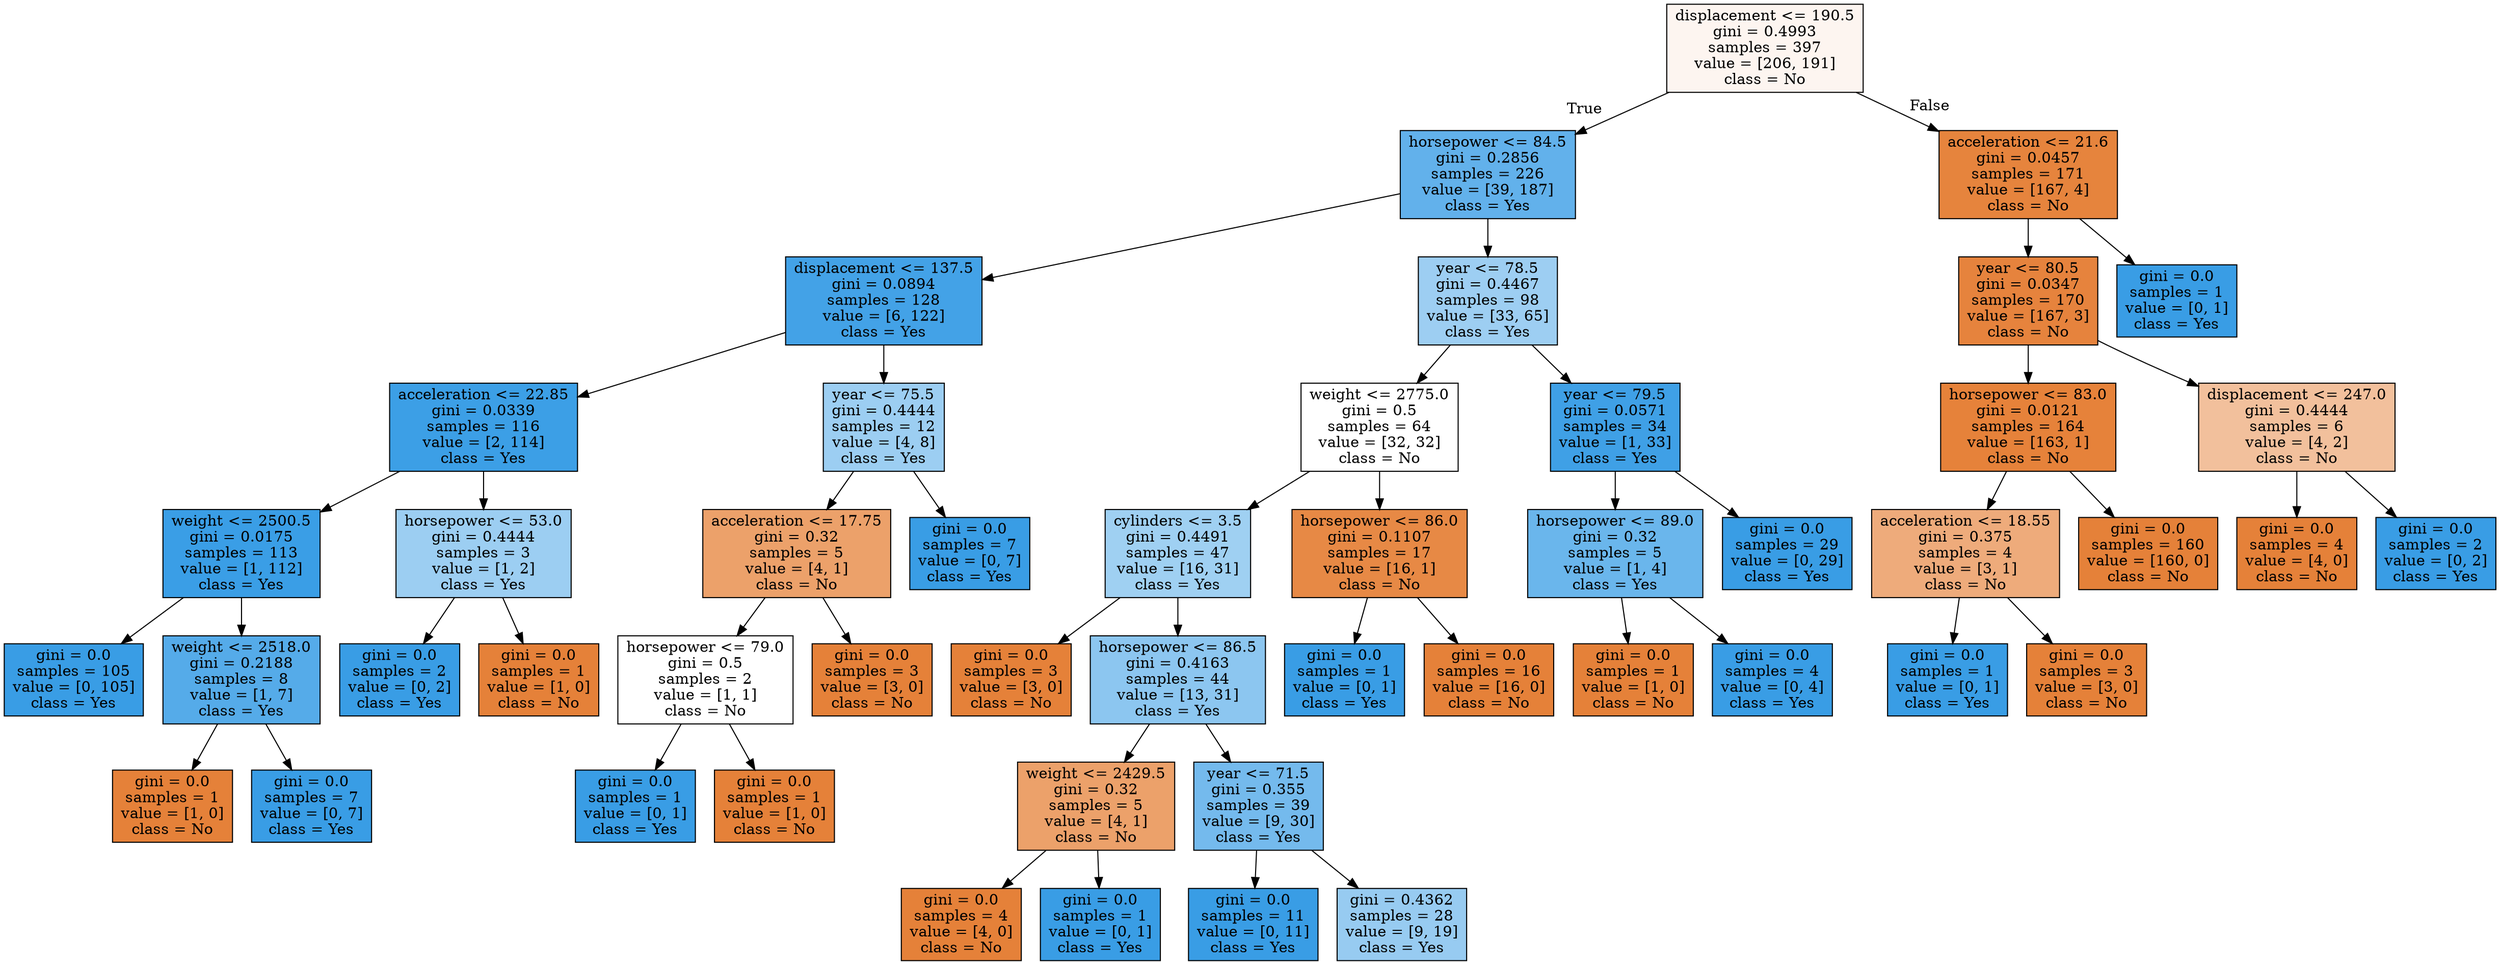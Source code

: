 digraph Tree {
node [shape=box, style="filled", color="black"] ;
0 [label="displacement <= 190.5\ngini = 0.4993\nsamples = 397\nvalue = [206, 191]\nclass = No", fillcolor="#e5813913"] ;
1 [label="horsepower <= 84.5\ngini = 0.2856\nsamples = 226\nvalue = [39, 187]\nclass = Yes", fillcolor="#399de5ca"] ;
0 -> 1 [labeldistance=2.5, labelangle=45, headlabel="True"] ;
2 [label="displacement <= 137.5\ngini = 0.0894\nsamples = 128\nvalue = [6, 122]\nclass = Yes", fillcolor="#399de5f2"] ;
1 -> 2 ;
3 [label="acceleration <= 22.85\ngini = 0.0339\nsamples = 116\nvalue = [2, 114]\nclass = Yes", fillcolor="#399de5fb"] ;
2 -> 3 ;
4 [label="weight <= 2500.5\ngini = 0.0175\nsamples = 113\nvalue = [1, 112]\nclass = Yes", fillcolor="#399de5fd"] ;
3 -> 4 ;
5 [label="gini = 0.0\nsamples = 105\nvalue = [0, 105]\nclass = Yes", fillcolor="#399de5ff"] ;
4 -> 5 ;
6 [label="weight <= 2518.0\ngini = 0.2188\nsamples = 8\nvalue = [1, 7]\nclass = Yes", fillcolor="#399de5db"] ;
4 -> 6 ;
7 [label="gini = 0.0\nsamples = 1\nvalue = [1, 0]\nclass = No", fillcolor="#e58139ff"] ;
6 -> 7 ;
8 [label="gini = 0.0\nsamples = 7\nvalue = [0, 7]\nclass = Yes", fillcolor="#399de5ff"] ;
6 -> 8 ;
9 [label="horsepower <= 53.0\ngini = 0.4444\nsamples = 3\nvalue = [1, 2]\nclass = Yes", fillcolor="#399de57f"] ;
3 -> 9 ;
10 [label="gini = 0.0\nsamples = 2\nvalue = [0, 2]\nclass = Yes", fillcolor="#399de5ff"] ;
9 -> 10 ;
11 [label="gini = 0.0\nsamples = 1\nvalue = [1, 0]\nclass = No", fillcolor="#e58139ff"] ;
9 -> 11 ;
12 [label="year <= 75.5\ngini = 0.4444\nsamples = 12\nvalue = [4, 8]\nclass = Yes", fillcolor="#399de57f"] ;
2 -> 12 ;
13 [label="acceleration <= 17.75\ngini = 0.32\nsamples = 5\nvalue = [4, 1]\nclass = No", fillcolor="#e58139bf"] ;
12 -> 13 ;
14 [label="horsepower <= 79.0\ngini = 0.5\nsamples = 2\nvalue = [1, 1]\nclass = No", fillcolor="#e5813900"] ;
13 -> 14 ;
15 [label="gini = 0.0\nsamples = 1\nvalue = [0, 1]\nclass = Yes", fillcolor="#399de5ff"] ;
14 -> 15 ;
16 [label="gini = 0.0\nsamples = 1\nvalue = [1, 0]\nclass = No", fillcolor="#e58139ff"] ;
14 -> 16 ;
17 [label="gini = 0.0\nsamples = 3\nvalue = [3, 0]\nclass = No", fillcolor="#e58139ff"] ;
13 -> 17 ;
18 [label="gini = 0.0\nsamples = 7\nvalue = [0, 7]\nclass = Yes", fillcolor="#399de5ff"] ;
12 -> 18 ;
19 [label="year <= 78.5\ngini = 0.4467\nsamples = 98\nvalue = [33, 65]\nclass = Yes", fillcolor="#399de57e"] ;
1 -> 19 ;
20 [label="weight <= 2775.0\ngini = 0.5\nsamples = 64\nvalue = [32, 32]\nclass = No", fillcolor="#e5813900"] ;
19 -> 20 ;
21 [label="cylinders <= 3.5\ngini = 0.4491\nsamples = 47\nvalue = [16, 31]\nclass = Yes", fillcolor="#399de57b"] ;
20 -> 21 ;
22 [label="gini = 0.0\nsamples = 3\nvalue = [3, 0]\nclass = No", fillcolor="#e58139ff"] ;
21 -> 22 ;
23 [label="horsepower <= 86.5\ngini = 0.4163\nsamples = 44\nvalue = [13, 31]\nclass = Yes", fillcolor="#399de594"] ;
21 -> 23 ;
24 [label="weight <= 2429.5\ngini = 0.32\nsamples = 5\nvalue = [4, 1]\nclass = No", fillcolor="#e58139bf"] ;
23 -> 24 ;
25 [label="gini = 0.0\nsamples = 4\nvalue = [4, 0]\nclass = No", fillcolor="#e58139ff"] ;
24 -> 25 ;
26 [label="gini = 0.0\nsamples = 1\nvalue = [0, 1]\nclass = Yes", fillcolor="#399de5ff"] ;
24 -> 26 ;
27 [label="year <= 71.5\ngini = 0.355\nsamples = 39\nvalue = [9, 30]\nclass = Yes", fillcolor="#399de5b3"] ;
23 -> 27 ;
28 [label="gini = 0.0\nsamples = 11\nvalue = [0, 11]\nclass = Yes", fillcolor="#399de5ff"] ;
27 -> 28 ;
29 [label="gini = 0.4362\nsamples = 28\nvalue = [9, 19]\nclass = Yes", fillcolor="#399de586"] ;
27 -> 29 ;
30 [label="horsepower <= 86.0\ngini = 0.1107\nsamples = 17\nvalue = [16, 1]\nclass = No", fillcolor="#e58139ef"] ;
20 -> 30 ;
31 [label="gini = 0.0\nsamples = 1\nvalue = [0, 1]\nclass = Yes", fillcolor="#399de5ff"] ;
30 -> 31 ;
32 [label="gini = 0.0\nsamples = 16\nvalue = [16, 0]\nclass = No", fillcolor="#e58139ff"] ;
30 -> 32 ;
33 [label="year <= 79.5\ngini = 0.0571\nsamples = 34\nvalue = [1, 33]\nclass = Yes", fillcolor="#399de5f7"] ;
19 -> 33 ;
34 [label="horsepower <= 89.0\ngini = 0.32\nsamples = 5\nvalue = [1, 4]\nclass = Yes", fillcolor="#399de5bf"] ;
33 -> 34 ;
35 [label="gini = 0.0\nsamples = 1\nvalue = [1, 0]\nclass = No", fillcolor="#e58139ff"] ;
34 -> 35 ;
36 [label="gini = 0.0\nsamples = 4\nvalue = [0, 4]\nclass = Yes", fillcolor="#399de5ff"] ;
34 -> 36 ;
37 [label="gini = 0.0\nsamples = 29\nvalue = [0, 29]\nclass = Yes", fillcolor="#399de5ff"] ;
33 -> 37 ;
38 [label="acceleration <= 21.6\ngini = 0.0457\nsamples = 171\nvalue = [167, 4]\nclass = No", fillcolor="#e58139f9"] ;
0 -> 38 [labeldistance=2.5, labelangle=-45, headlabel="False"] ;
39 [label="year <= 80.5\ngini = 0.0347\nsamples = 170\nvalue = [167, 3]\nclass = No", fillcolor="#e58139fa"] ;
38 -> 39 ;
40 [label="horsepower <= 83.0\ngini = 0.0121\nsamples = 164\nvalue = [163, 1]\nclass = No", fillcolor="#e58139fd"] ;
39 -> 40 ;
41 [label="acceleration <= 18.55\ngini = 0.375\nsamples = 4\nvalue = [3, 1]\nclass = No", fillcolor="#e58139aa"] ;
40 -> 41 ;
42 [label="gini = 0.0\nsamples = 1\nvalue = [0, 1]\nclass = Yes", fillcolor="#399de5ff"] ;
41 -> 42 ;
43 [label="gini = 0.0\nsamples = 3\nvalue = [3, 0]\nclass = No", fillcolor="#e58139ff"] ;
41 -> 43 ;
44 [label="gini = 0.0\nsamples = 160\nvalue = [160, 0]\nclass = No", fillcolor="#e58139ff"] ;
40 -> 44 ;
45 [label="displacement <= 247.0\ngini = 0.4444\nsamples = 6\nvalue = [4, 2]\nclass = No", fillcolor="#e581397f"] ;
39 -> 45 ;
46 [label="gini = 0.0\nsamples = 4\nvalue = [4, 0]\nclass = No", fillcolor="#e58139ff"] ;
45 -> 46 ;
47 [label="gini = 0.0\nsamples = 2\nvalue = [0, 2]\nclass = Yes", fillcolor="#399de5ff"] ;
45 -> 47 ;
48 [label="gini = 0.0\nsamples = 1\nvalue = [0, 1]\nclass = Yes", fillcolor="#399de5ff"] ;
38 -> 48 ;
}